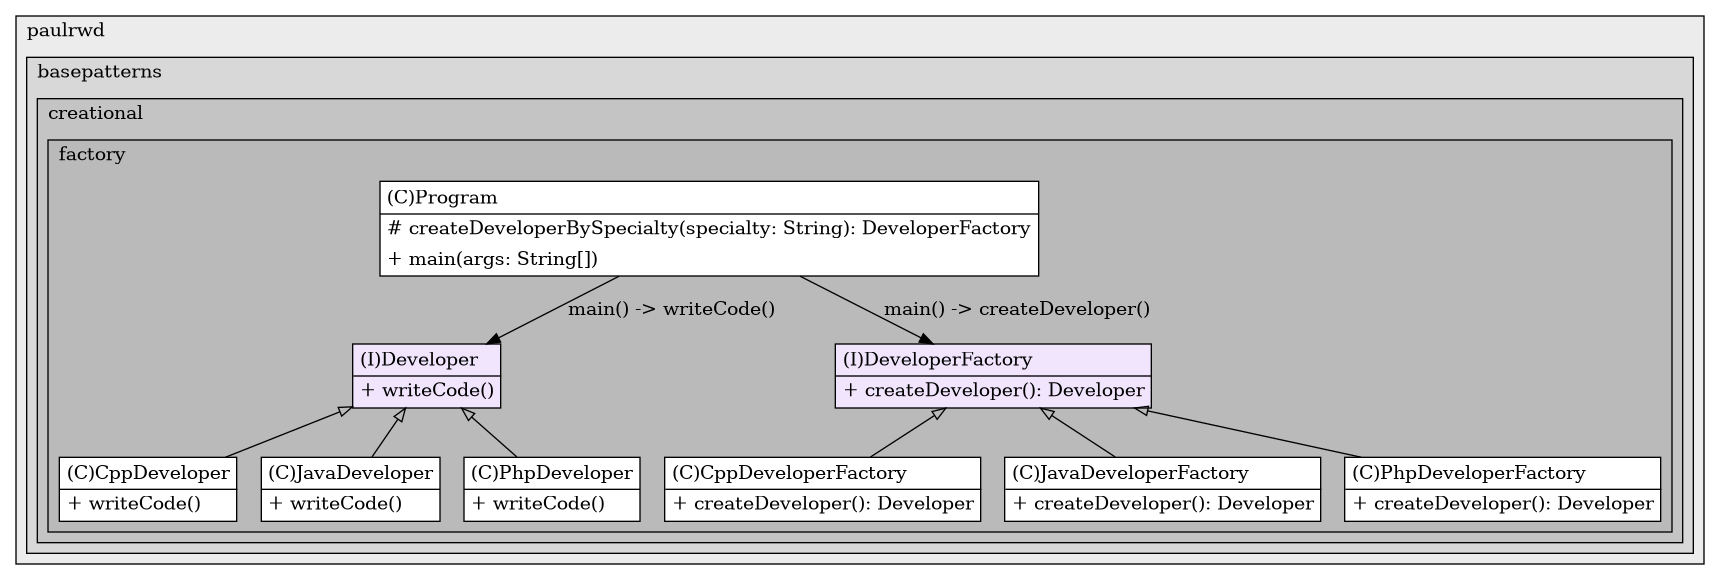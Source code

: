 @startuml

/' diagram meta data start
config=StructureConfiguration;
{
  "projectClassification": {
    "searchMode": "OpenProject", // OpenProject, AllProjects
    "includedProjects": "",
    "pathEndKeywords": "*.impl",
    "isClientPath": "",
    "isClientName": "",
    "isTestPath": "",
    "isTestName": "",
    "isMappingPath": "",
    "isMappingName": "",
    "isDataAccessPath": "",
    "isDataAccessName": "",
    "isDataStructurePath": "",
    "isDataStructureName": "",
    "isInterfaceStructuresPath": "",
    "isInterfaceStructuresName": "",
    "isEntryPointPath": "",
    "isEntryPointName": "",
    "treatFinalFieldsAsMandatory": false
  },
  "graphRestriction": {
    "classPackageExcludeFilter": "",
    "classPackageIncludeFilter": "",
    "classNameExcludeFilter": "",
    "classNameIncludeFilter": "",
    "methodNameExcludeFilter": "",
    "methodNameIncludeFilter": "",
    "removeByInheritance": "", // inheritance/annotation based filtering is done in a second step
    "removeByAnnotation": "",
    "removeByClassPackage": "", // cleanup the graph after inheritance/annotation based filtering is done
    "removeByClassName": "",
    "cutMappings": false,
    "cutEnum": false,
    "cutTests": true,
    "cutClient": true,
    "cutDataAccess": false,
    "cutInterfaceStructures": false,
    "cutDataStructures": false,
    "cutGetterAndSetter": false,
    "cutConstructors": false
  },
  "graphTraversal": {
    "forwardDepth": 999,
    "backwardDepth": 0,
    "classPackageExcludeFilter": "",
    "classPackageIncludeFilter": "",
    "classNameExcludeFilter": "",
    "classNameIncludeFilter": "",
    "methodNameExcludeFilter": "",
    "methodNameIncludeFilter": "",
    "hideMappings": false,
    "hideDataStructures": false,
    "hidePrivateMethods": false,
    "hideInterfaceCalls": false, // indirection: implementation -> interface (is hidden) -> implementation
    "onlyShowApplicationEntryPoints": false, // root node is included
    "useMethodCallsForStructureDiagram": "ForwardOnly" // ForwardOnly, BothDirections, No
  },
  "details": {
    "aggregation": "GroupByClass", // ByClass, GroupByClass, None
    "showClassGenericTypes": true,
    "showMethods": true,
    "showMethodParameterNames": true,
    "showMethodParameterTypes": true,
    "showMethodReturnType": true,
    "showPackageLevels": 4,
    "showDetailedClassStructure": true
  },
  "rootClass": "ru.paulrwd.basepatterns.creational.factory.Program",
  "extensionCallbackMethod": "" // qualified.class.name#methodName - signature: public static String method(String)
}
diagram meta data end '/



digraph g {
    rankdir="TB"
    splines=polyline
    

'nodes 
subgraph cluster_790392457 { 
   	label=paulrwd
	labeljust=l
	fillcolor="#ececec"
	style=filled
   
   subgraph cluster_1405034443 { 
   	label=basepatterns
	labeljust=l
	fillcolor="#d8d8d8"
	style=filled
   
   subgraph cluster_557907635 { 
   	label=creational
	labeljust=l
	fillcolor="#c4c4c4"
	style=filled
   
   subgraph cluster_165370519 { 
   	label=factory
	labeljust=l
	fillcolor="#bababa"
	style=filled
   
   CppDeveloper768294078[
	label=<<TABLE BORDER="1" CELLBORDER="0" CELLPADDING="4" CELLSPACING="0">
<TR><TD ALIGN="LEFT" >(C)CppDeveloper</TD></TR>
<HR/>
<TR><TD ALIGN="LEFT" >+ writeCode()</TD></TR>
</TABLE>>
	style=filled
	margin=0
	shape=plaintext
	fillcolor="#FFFFFF"
];

CppDeveloperFactory768294078[
	label=<<TABLE BORDER="1" CELLBORDER="0" CELLPADDING="4" CELLSPACING="0">
<TR><TD ALIGN="LEFT" >(C)CppDeveloperFactory</TD></TR>
<HR/>
<TR><TD ALIGN="LEFT" >+ createDeveloper(): Developer</TD></TR>
</TABLE>>
	style=filled
	margin=0
	shape=plaintext
	fillcolor="#FFFFFF"
];

Developer768294078[
	label=<<TABLE BORDER="1" CELLBORDER="0" CELLPADDING="4" CELLSPACING="0">
<TR><TD ALIGN="LEFT" >(I)Developer</TD></TR>
<HR/>
<TR><TD ALIGN="LEFT" >+ writeCode()</TD></TR>
</TABLE>>
	style=filled
	margin=0
	shape=plaintext
	fillcolor="#F1E5FD"
];

DeveloperFactory768294078[
	label=<<TABLE BORDER="1" CELLBORDER="0" CELLPADDING="4" CELLSPACING="0">
<TR><TD ALIGN="LEFT" >(I)DeveloperFactory</TD></TR>
<HR/>
<TR><TD ALIGN="LEFT" >+ createDeveloper(): Developer</TD></TR>
</TABLE>>
	style=filled
	margin=0
	shape=plaintext
	fillcolor="#F1E5FD"
];

JavaDeveloper768294078[
	label=<<TABLE BORDER="1" CELLBORDER="0" CELLPADDING="4" CELLSPACING="0">
<TR><TD ALIGN="LEFT" >(C)JavaDeveloper</TD></TR>
<HR/>
<TR><TD ALIGN="LEFT" >+ writeCode()</TD></TR>
</TABLE>>
	style=filled
	margin=0
	shape=plaintext
	fillcolor="#FFFFFF"
];

JavaDeveloperFactory768294078[
	label=<<TABLE BORDER="1" CELLBORDER="0" CELLPADDING="4" CELLSPACING="0">
<TR><TD ALIGN="LEFT" >(C)JavaDeveloperFactory</TD></TR>
<HR/>
<TR><TD ALIGN="LEFT" >+ createDeveloper(): Developer</TD></TR>
</TABLE>>
	style=filled
	margin=0
	shape=plaintext
	fillcolor="#FFFFFF"
];

PhpDeveloper768294078[
	label=<<TABLE BORDER="1" CELLBORDER="0" CELLPADDING="4" CELLSPACING="0">
<TR><TD ALIGN="LEFT" >(C)PhpDeveloper</TD></TR>
<HR/>
<TR><TD ALIGN="LEFT" >+ writeCode()</TD></TR>
</TABLE>>
	style=filled
	margin=0
	shape=plaintext
	fillcolor="#FFFFFF"
];

PhpDeveloperFactory768294078[
	label=<<TABLE BORDER="1" CELLBORDER="0" CELLPADDING="4" CELLSPACING="0">
<TR><TD ALIGN="LEFT" >(C)PhpDeveloperFactory</TD></TR>
<HR/>
<TR><TD ALIGN="LEFT" >+ createDeveloper(): Developer</TD></TR>
</TABLE>>
	style=filled
	margin=0
	shape=plaintext
	fillcolor="#FFFFFF"
];

Program768294078[
	label=<<TABLE BORDER="1" CELLBORDER="0" CELLPADDING="4" CELLSPACING="0">
<TR><TD ALIGN="LEFT" >(C)Program</TD></TR>
<HR/>
<TR><TD ALIGN="LEFT" ># createDeveloperBySpecialty(specialty: String): DeveloperFactory</TD></TR>
<TR><TD ALIGN="LEFT" >+ main(args: String[])</TD></TR>
</TABLE>>
	style=filled
	margin=0
	shape=plaintext
	fillcolor="#FFFFFF"
];
} 
} 
} 
} 

'edges    
Developer768294078 -> CppDeveloper768294078[arrowhead=none, arrowtail=empty, dir=both];
Developer768294078 -> JavaDeveloper768294078[arrowhead=none, arrowtail=empty, dir=both];
Developer768294078 -> PhpDeveloper768294078[arrowhead=none, arrowtail=empty, dir=both];
DeveloperFactory768294078 -> CppDeveloperFactory768294078[arrowhead=none, arrowtail=empty, dir=both];
DeveloperFactory768294078 -> JavaDeveloperFactory768294078[arrowhead=none, arrowtail=empty, dir=both];
DeveloperFactory768294078 -> PhpDeveloperFactory768294078[arrowhead=none, arrowtail=empty, dir=both];
Program768294078 -> Developer768294078[label="main() -> writeCode()"];
Program768294078 -> DeveloperFactory768294078[label="main() -> createDeveloper()"];
    
}
@enduml